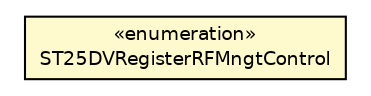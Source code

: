 #!/usr/local/bin/dot
#
# Class diagram 
# Generated by UMLGraph version R5_7_2-3-gee82a7 (http://www.umlgraph.org/)
#

digraph G {
	edge [fontname="Helvetica",fontsize=10,labelfontname="Helvetica",labelfontsize=10];
	node [fontname="Helvetica",fontsize=10,shape=plaintext];
	nodesep=0.25;
	ranksep=0.5;
	// com.st.st25sdk.type5.st25dv.ST25DVRegisterRfMgt.ST25DVRegisterRFMngtControl
	c21107 [label=<<table title="com.st.st25sdk.type5.st25dv.ST25DVRegisterRfMgt.ST25DVRegisterRFMngtControl" border="0" cellborder="1" cellspacing="0" cellpadding="2" port="p" bgcolor="lemonChiffon" href="./ST25DVRegisterRfMgt.ST25DVRegisterRFMngtControl.html">
		<tr><td><table border="0" cellspacing="0" cellpadding="1">
<tr><td align="center" balign="center"> &#171;enumeration&#187; </td></tr>
<tr><td align="center" balign="center"> ST25DVRegisterRFMngtControl </td></tr>
		</table></td></tr>
		</table>>, URL="./ST25DVRegisterRfMgt.ST25DVRegisterRFMngtControl.html", fontname="Helvetica", fontcolor="black", fontsize=9.0];
}


